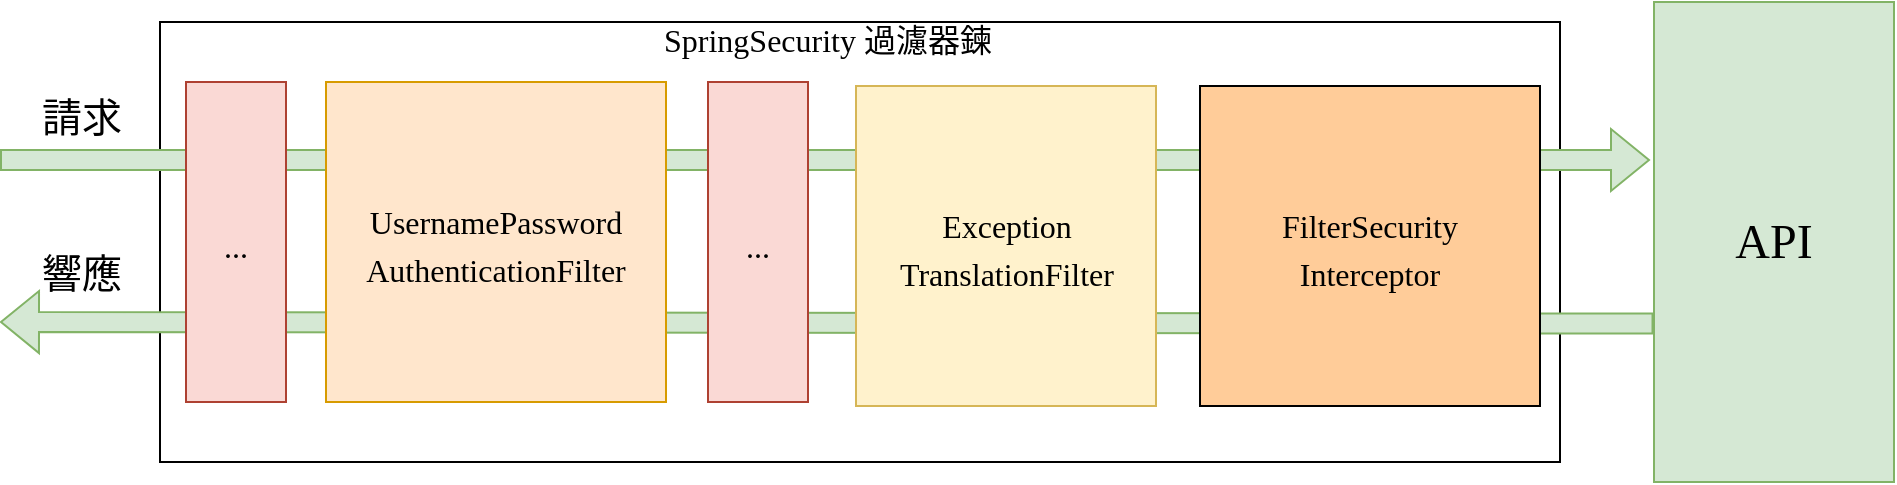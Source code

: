 <mxfile version="15.7.3" type="device"><diagram id="mLbyet-SXXAEveXHV5jE" name="SpringSecurity-Filter-Chain"><mxGraphModel dx="1038" dy="649" grid="1" gridSize="10" guides="1" tooltips="1" connect="1" arrows="1" fold="1" page="1" pageScale="1" pageWidth="827" pageHeight="1169" math="0" shadow="0"><root><mxCell id="0"/><mxCell id="1" parent="0"/><mxCell id="QpbdWaEao0JW7xBMQ8zc-1" value="&lt;div style=&quot;text-align: justify&quot;&gt;&lt;/div&gt;" style="rounded=0;whiteSpace=wrap;html=1;direction=east;" vertex="1" parent="1"><mxGeometry x="80" y="170" width="700" height="220" as="geometry"/></mxCell><mxCell id="QpbdWaEao0JW7xBMQ8zc-3" value="&lt;p&gt;&lt;font face=&quot;Noto Sans SC&quot; data-font-src=&quot;https://fonts.googleapis.com/css?family=Noto+Sans+SC&quot; style=&quot;font-size: 24px&quot;&gt;API&lt;/font&gt;&lt;/p&gt;" style="rounded=0;whiteSpace=wrap;html=1;fillColor=#d5e8d4;strokeColor=#82b366;" vertex="1" parent="1"><mxGeometry x="827" y="160" width="120" height="240" as="geometry"/></mxCell><mxCell id="QpbdWaEao0JW7xBMQ8zc-4" value="" style="shape=flexArrow;endArrow=classic;html=1;rounded=0;fontSize=24;fillColor=#d5e8d4;strokeColor=#82b366;" edge="1" parent="1"><mxGeometry width="50" height="50" relative="1" as="geometry"><mxPoint y="239" as="sourcePoint"/><mxPoint x="825" y="239" as="targetPoint"/></mxGeometry></mxCell><mxCell id="QpbdWaEao0JW7xBMQ8zc-5" value="" style="shape=flexArrow;endArrow=classic;html=1;rounded=0;fontSize=24;fillColor=#d5e8d4;strokeColor=#82b366;exitX=-0.002;exitY=0.67;exitDx=0;exitDy=0;exitPerimeter=0;" edge="1" parent="1" source="QpbdWaEao0JW7xBMQ8zc-3"><mxGeometry width="50" height="50" relative="1" as="geometry"><mxPoint x="830" y="320" as="sourcePoint"/><mxPoint y="320" as="targetPoint"/></mxGeometry></mxCell><mxCell id="QpbdWaEao0JW7xBMQ8zc-6" value="&lt;font style=&quot;font-size: 20px&quot; face=&quot;Noto Sans SC&quot; data-font-src=&quot;https://fonts.googleapis.com/css?family=Noto+Sans+SC&quot;&gt;請求&lt;/font&gt;" style="text;html=1;strokeColor=none;fillColor=none;align=center;verticalAlign=middle;whiteSpace=wrap;rounded=0;fontSize=24;" vertex="1" parent="1"><mxGeometry x="11" y="202" width="60" height="30" as="geometry"/></mxCell><mxCell id="QpbdWaEao0JW7xBMQ8zc-7" value="&lt;font style=&quot;font-size: 20px&quot; face=&quot;Noto Sans SC&quot; data-font-src=&quot;https://fonts.googleapis.com/css?family=Noto+Sans+SC&quot;&gt;響應&lt;/font&gt;" style="text;html=1;strokeColor=none;fillColor=none;align=center;verticalAlign=middle;whiteSpace=wrap;rounded=0;fontSize=24;" vertex="1" parent="1"><mxGeometry x="11" y="280" width="60" height="30" as="geometry"/></mxCell><mxCell id="QpbdWaEao0JW7xBMQ8zc-8" value="&lt;span style=&quot;font-family: &amp;#34;noto sans sc&amp;#34; ; font-size: 16px&quot;&gt;...&lt;/span&gt;" style="rounded=0;whiteSpace=wrap;html=1;fontSize=20;fillColor=#fad9d5;strokeColor=#ae4132;" vertex="1" parent="1"><mxGeometry x="93" y="200" width="50" height="160" as="geometry"/></mxCell><mxCell id="QpbdWaEao0JW7xBMQ8zc-10" value="&lt;font style=&quot;font-size: 16px&quot; face=&quot;Noto Sans SC&quot; data-font-src=&quot;https://fonts.googleapis.com/css?family=Noto+Sans+SC&quot;&gt;UsernamePassword&lt;br&gt;AuthenticationFilter&lt;/font&gt;" style="rounded=0;whiteSpace=wrap;html=1;fontSize=20;fillColor=#ffe6cc;strokeColor=#d79b00;" vertex="1" parent="1"><mxGeometry x="163" y="200" width="170" height="160" as="geometry"/></mxCell><mxCell id="QpbdWaEao0JW7xBMQ8zc-11" value="&lt;p&gt;&lt;font style=&quot;font-size: 16px&quot; face=&quot;Noto Sans SC&quot; data-font-src=&quot;https://fonts.googleapis.com/css?family=Noto+Sans+SC&quot;&gt;...&lt;/font&gt;&lt;/p&gt;" style="rounded=0;whiteSpace=wrap;html=1;fontSize=20;fillColor=#fad9d5;strokeColor=#ae4132;" vertex="1" parent="1"><mxGeometry x="354" y="200" width="50" height="160" as="geometry"/></mxCell><mxCell id="QpbdWaEao0JW7xBMQ8zc-12" value="&lt;font style=&quot;font-size: 16px&quot; face=&quot;Noto Sans SC&quot; data-font-src=&quot;https://fonts.googleapis.com/css?family=Noto+Sans+SC&quot;&gt;Exception&lt;br&gt;TranslationFilter&lt;/font&gt;" style="rounded=0;fontSize=20;labelBackgroundColor=none;labelBorderColor=none;html=1;fillColor=#fff2cc;strokeColor=#d6b656;" vertex="1" parent="1"><mxGeometry x="428" y="202" width="150" height="160" as="geometry"/></mxCell><mxCell id="QpbdWaEao0JW7xBMQ8zc-13" value="&lt;font style=&quot;font-size: 16px&quot; face=&quot;Noto Sans SC&quot; data-font-src=&quot;https://fonts.googleapis.com/css?family=Noto+Sans+SC&quot;&gt;FilterSecurity&lt;br&gt;Interceptor&lt;/font&gt;" style="rounded=0;whiteSpace=wrap;html=1;fontSize=20;fillColor=#ffcc99;strokeColor=default;" vertex="1" parent="1"><mxGeometry x="600" y="202" width="170" height="160" as="geometry"/></mxCell><mxCell id="QpbdWaEao0JW7xBMQ8zc-15" value="SpringSecurity 過濾器鍊" style="text;html=1;strokeColor=none;fillColor=none;align=center;verticalAlign=middle;whiteSpace=wrap;rounded=0;labelBackgroundColor=none;labelBorderColor=none;fontFamily=Noto Sans SC;fontSource=https%3A%2F%2Ffonts.googleapis.com%2Fcss%3Ffamily%3DNoto%2BSans%2BSC;fontSize=16;" vertex="1" parent="1"><mxGeometry x="299" y="164" width="230" height="30" as="geometry"/></mxCell></root></mxGraphModel></diagram></mxfile>